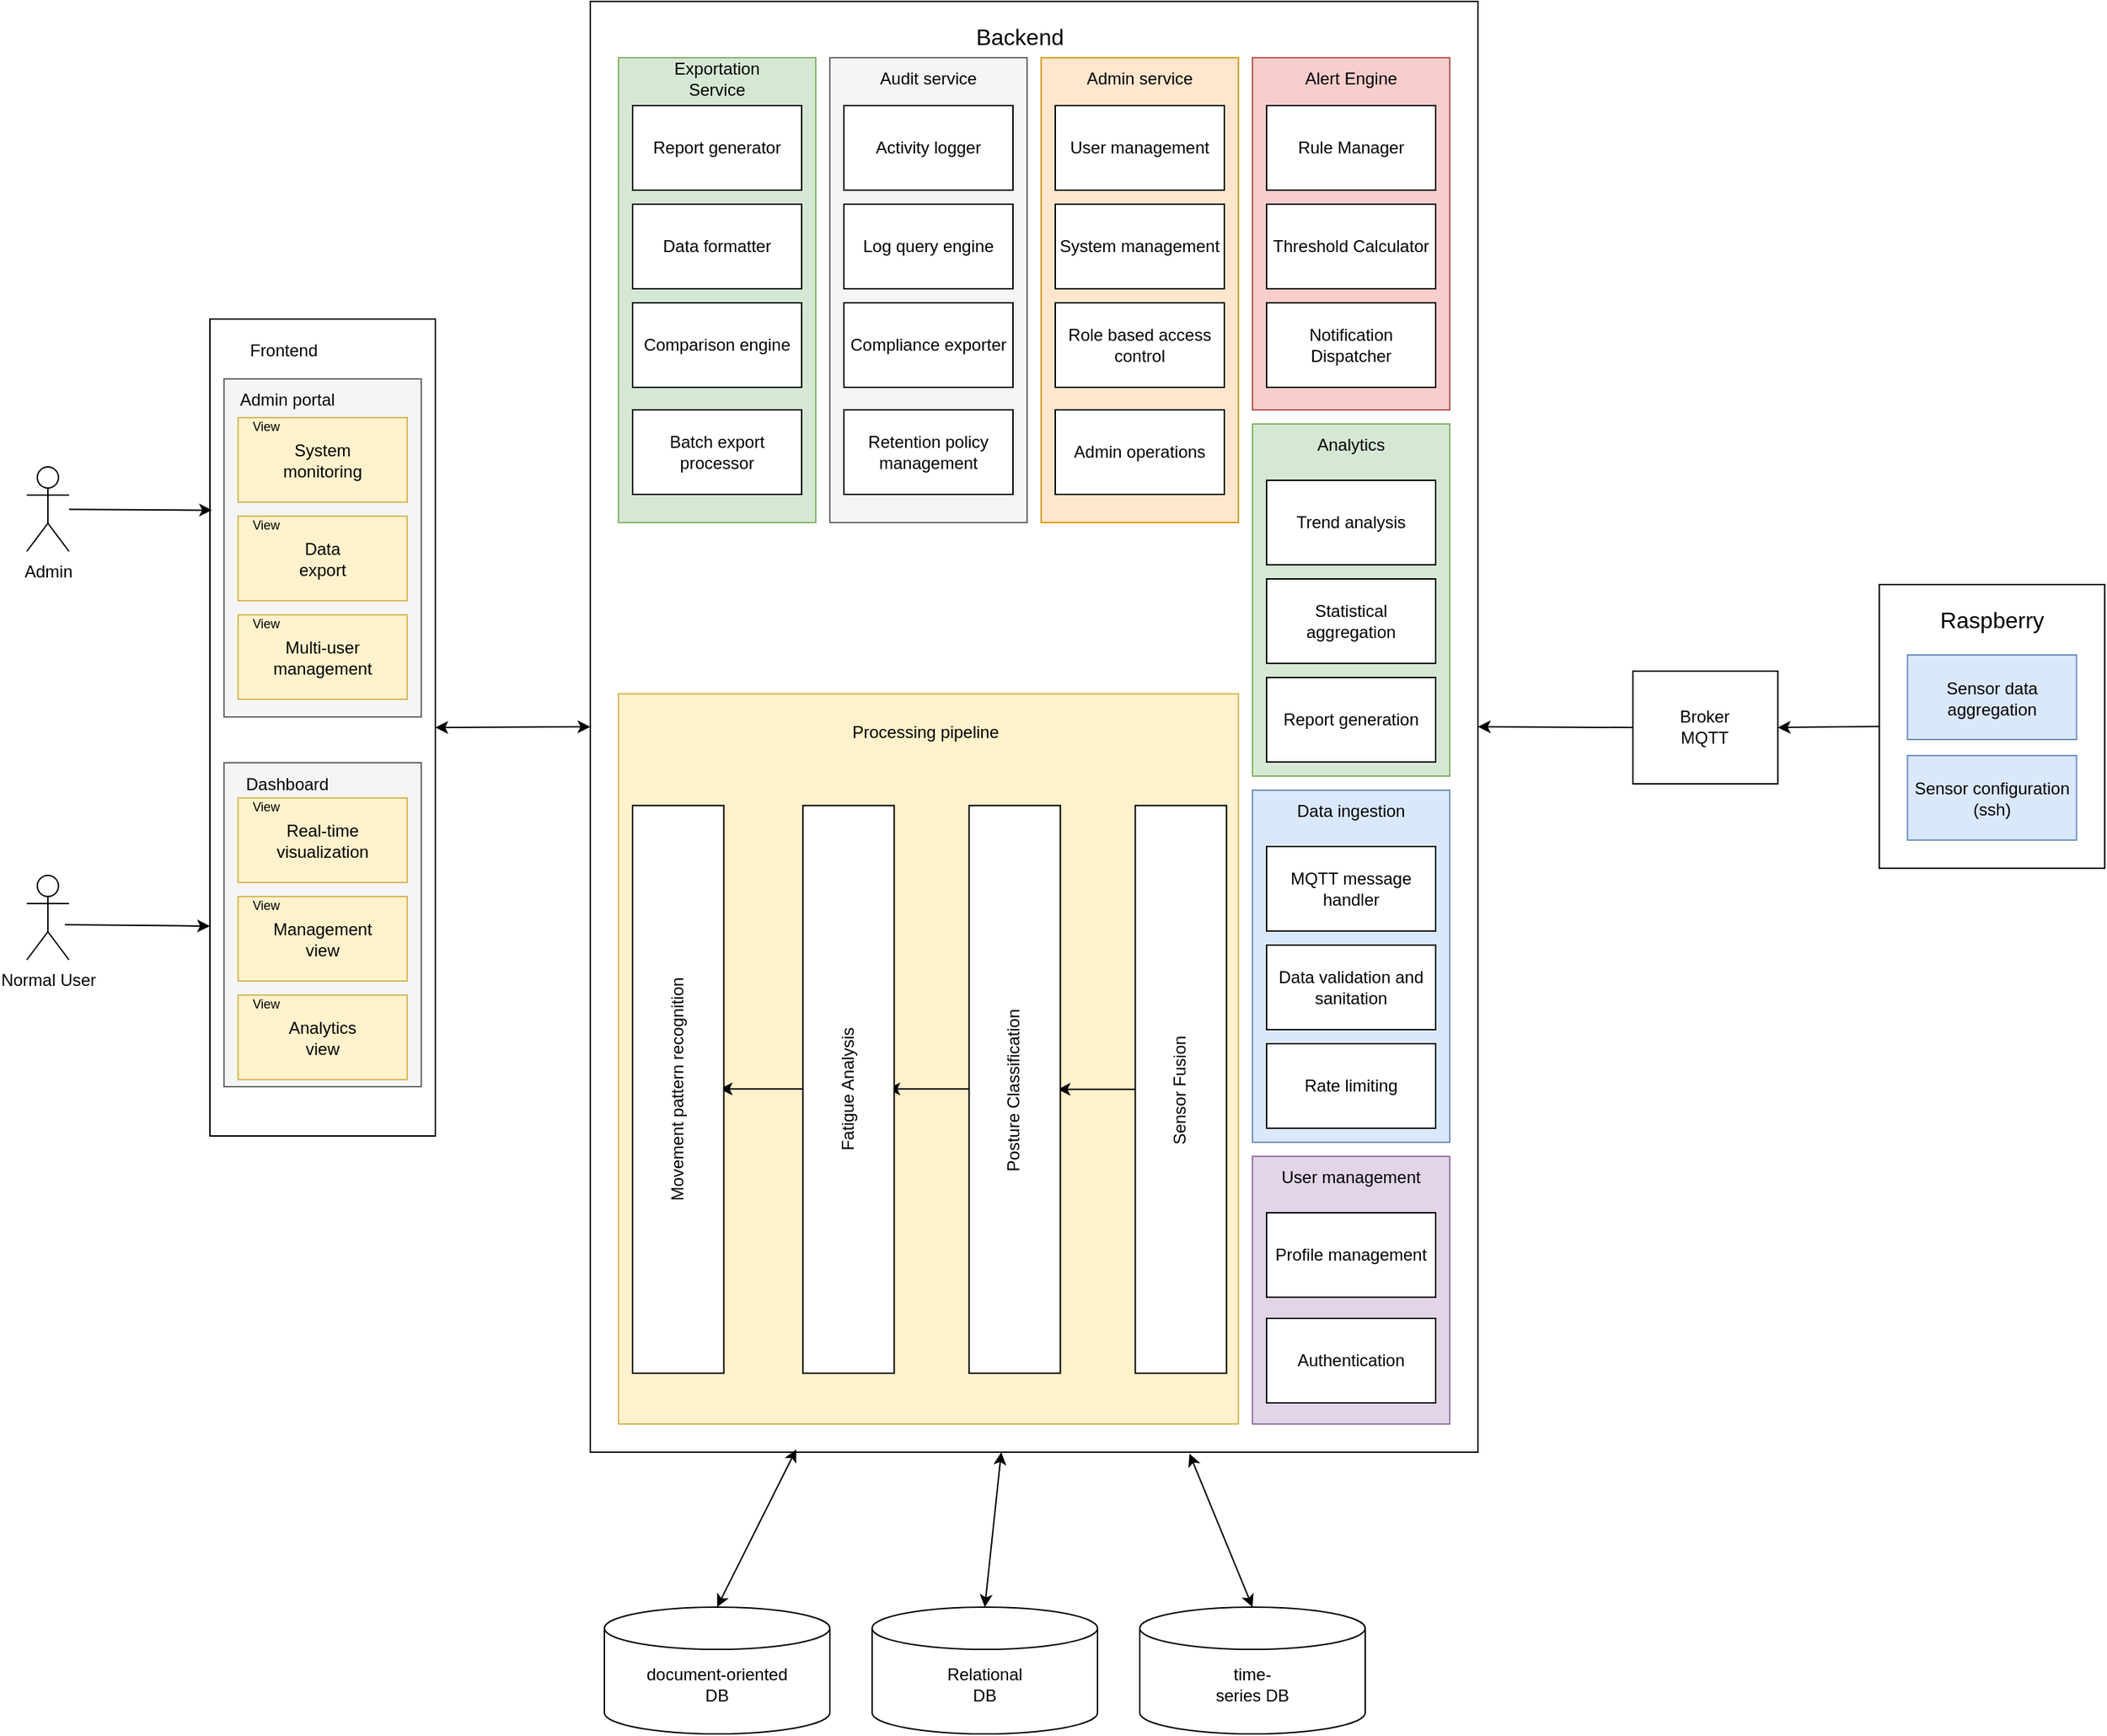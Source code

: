<mxfile version="28.2.7">
  <diagram name="Page-1" id="oa7Ax4bvNen8sbCRx8UZ">
    <mxGraphModel dx="1828" dy="2316" grid="1" gridSize="10" guides="1" tooltips="1" connect="1" arrows="1" fold="1" page="1" pageScale="1" pageWidth="827" pageHeight="1169" math="0" shadow="0">
      <root>
        <mxCell id="0" />
        <mxCell id="1" parent="0" />
        <mxCell id="cosI2YoFCvBsnNAfuXDV-8" value="" style="shape=cylinder3;whiteSpace=wrap;html=1;boundedLbl=1;backgroundOutline=1;size=15;" parent="1" vertex="1">
          <mxGeometry x="1280" y="990" width="160" height="90" as="geometry" />
        </mxCell>
        <mxCell id="cN7Whux2MFCGXLR-pMKE-6" value="Relational DB" style="text;html=1;align=center;verticalAlign=middle;whiteSpace=wrap;rounded=0;" parent="1" vertex="1">
          <mxGeometry x="1330" y="1030" width="60" height="30" as="geometry" />
        </mxCell>
        <mxCell id="be9cKzh3v3ybvfWHn4TE-3" value="" style="rounded=0;whiteSpace=wrap;html=1;" parent="1" vertex="1">
          <mxGeometry x="1080" y="-150" width="630" height="1030" as="geometry" />
        </mxCell>
        <mxCell id="be9cKzh3v3ybvfWHn4TE-4" value="&lt;font size=&quot;3&quot;&gt;Backend&lt;/font&gt;" style="text;html=1;align=center;verticalAlign=middle;whiteSpace=wrap;rounded=0;" parent="1" vertex="1">
          <mxGeometry x="1305" y="-150" width="160" height="50" as="geometry" />
        </mxCell>
        <mxCell id="be9cKzh3v3ybvfWHn4TE-7" value="" style="endArrow=classic;html=1;rounded=0;exitX=0;exitY=0.5;exitDx=0;exitDy=0;entryX=1;entryY=0.5;entryDx=0;entryDy=0;" parent="1" source="be9cKzh3v3ybvfWHn4TE-11" target="be9cKzh3v3ybvfWHn4TE-3" edge="1">
          <mxGeometry width="50" height="50" relative="1" as="geometry">
            <mxPoint x="760" y="210" as="sourcePoint" />
            <mxPoint x="1880" y="390" as="targetPoint" />
          </mxGeometry>
        </mxCell>
        <mxCell id="be9cKzh3v3ybvfWHn4TE-13" value="" style="endArrow=classic;html=1;rounded=0;entryX=1;entryY=0.5;entryDx=0;entryDy=0;exitX=0;exitY=0.5;exitDx=0;exitDy=0;" parent="1" source="be9cKzh3v3ybvfWHn4TE-5" target="be9cKzh3v3ybvfWHn4TE-11" edge="1">
          <mxGeometry width="50" height="50" relative="1" as="geometry">
            <mxPoint x="2194.86" y="380.51" as="sourcePoint" />
            <mxPoint x="2644.86" y="392.24" as="targetPoint" />
          </mxGeometry>
        </mxCell>
        <mxCell id="be9cKzh3v3ybvfWHn4TE-18" value="" style="endArrow=classic;startArrow=classic;html=1;rounded=0;exitX=1;exitY=0.5;exitDx=0;exitDy=0;entryX=0;entryY=0.5;entryDx=0;entryDy=0;" parent="1" source="be9cKzh3v3ybvfWHn4TE-1" target="be9cKzh3v3ybvfWHn4TE-3" edge="1">
          <mxGeometry width="50" height="50" relative="1" as="geometry">
            <mxPoint x="1010" y="504.2" as="sourcePoint" />
            <mxPoint x="410" y="294.2" as="targetPoint" />
          </mxGeometry>
        </mxCell>
        <mxCell id="be9cKzh3v3ybvfWHn4TE-135" value="" style="shape=cylinder3;whiteSpace=wrap;html=1;boundedLbl=1;backgroundOutline=1;size=15;" parent="1" vertex="1">
          <mxGeometry x="1470" y="990" width="160" height="90" as="geometry" />
        </mxCell>
        <mxCell id="be9cKzh3v3ybvfWHn4TE-136" value="time-series DB" style="text;html=1;align=center;verticalAlign=middle;whiteSpace=wrap;rounded=0;" parent="1" vertex="1">
          <mxGeometry x="1520" y="1030" width="60" height="30" as="geometry" />
        </mxCell>
        <mxCell id="be9cKzh3v3ybvfWHn4TE-137" value="" style="endArrow=classic;startArrow=classic;html=1;rounded=0;entryX=0.463;entryY=1;entryDx=0;entryDy=0;exitX=0.5;exitY=0;exitDx=0;exitDy=0;exitPerimeter=0;entryPerimeter=0;" parent="1" source="cosI2YoFCvBsnNAfuXDV-8" target="be9cKzh3v3ybvfWHn4TE-3" edge="1">
          <mxGeometry width="50" height="50" relative="1" as="geometry">
            <mxPoint x="1225" y="1230" as="sourcePoint" />
            <mxPoint x="1360" y="1060" as="targetPoint" />
          </mxGeometry>
        </mxCell>
        <mxCell id="be9cKzh3v3ybvfWHn4TE-138" value="" style="endArrow=classic;startArrow=classic;html=1;rounded=0;exitX=0.5;exitY=0;exitDx=0;exitDy=0;exitPerimeter=0;entryX=0.675;entryY=1.001;entryDx=0;entryDy=0;entryPerimeter=0;" parent="1" source="be9cKzh3v3ybvfWHn4TE-135" edge="1" target="be9cKzh3v3ybvfWHn4TE-3">
          <mxGeometry width="50" height="50" relative="1" as="geometry">
            <mxPoint x="1310" y="1110" as="sourcePoint" />
            <mxPoint x="1630" y="770" as="targetPoint" />
          </mxGeometry>
        </mxCell>
        <mxCell id="cosI2YoFCvBsnNAfuXDV-1" value="" style="shape=cylinder3;whiteSpace=wrap;html=1;boundedLbl=1;backgroundOutline=1;size=15;" parent="1" vertex="1">
          <mxGeometry x="1090" y="990" width="160" height="90" as="geometry" />
        </mxCell>
        <mxCell id="cosI2YoFCvBsnNAfuXDV-2" value="document-oriented DB" style="text;html=1;align=center;verticalAlign=middle;whiteSpace=wrap;rounded=0;" parent="1" vertex="1">
          <mxGeometry x="1110" y="1025" width="120" height="40" as="geometry" />
        </mxCell>
        <mxCell id="cosI2YoFCvBsnNAfuXDV-3" value="" style="endArrow=classic;startArrow=classic;html=1;rounded=0;exitX=0.5;exitY=0;exitDx=0;exitDy=0;exitPerimeter=0;entryX=0.232;entryY=0.998;entryDx=0;entryDy=0;entryPerimeter=0;" parent="1" source="cosI2YoFCvBsnNAfuXDV-1" target="be9cKzh3v3ybvfWHn4TE-3" edge="1">
          <mxGeometry width="50" height="50" relative="1" as="geometry">
            <mxPoint x="1055" y="1110" as="sourcePoint" />
            <mxPoint x="970" y="1060" as="targetPoint" />
          </mxGeometry>
        </mxCell>
        <mxCell id="3BAdW0_EQrWhgWun-ZFC-4" value="" style="group" parent="1" vertex="1" connectable="0">
          <mxGeometry x="1550" y="-110" width="140" height="250" as="geometry" />
        </mxCell>
        <mxCell id="be9cKzh3v3ybvfWHn4TE-105" value="" style="group;fillColor=#f8cecc;strokeColor=#b85450;container=0;" parent="3BAdW0_EQrWhgWun-ZFC-4" vertex="1" connectable="0">
          <mxGeometry width="140" height="250" as="geometry" />
        </mxCell>
        <mxCell id="be9cKzh3v3ybvfWHn4TE-107" value="Alert Engine" style="text;html=1;align=center;verticalAlign=middle;whiteSpace=wrap;rounded=0;container=0;" parent="3BAdW0_EQrWhgWun-ZFC-4" vertex="1">
          <mxGeometry x="20" width="100" height="30" as="geometry" />
        </mxCell>
        <mxCell id="3BAdW0_EQrWhgWun-ZFC-1" value="" style="group" parent="3BAdW0_EQrWhgWun-ZFC-4" vertex="1" connectable="0">
          <mxGeometry x="10" y="34" width="120" height="60" as="geometry" />
        </mxCell>
        <mxCell id="be9cKzh3v3ybvfWHn4TE-108" value="" style="rounded=0;whiteSpace=wrap;html=1;container=0;" parent="3BAdW0_EQrWhgWun-ZFC-1" vertex="1">
          <mxGeometry width="120" height="60" as="geometry" />
        </mxCell>
        <mxCell id="be9cKzh3v3ybvfWHn4TE-109" value="Rule Manager" style="text;html=1;align=center;verticalAlign=middle;whiteSpace=wrap;rounded=0;container=0;" parent="3BAdW0_EQrWhgWun-ZFC-1" vertex="1">
          <mxGeometry width="120" height="60" as="geometry" />
        </mxCell>
        <mxCell id="3BAdW0_EQrWhgWun-ZFC-2" value="" style="group" parent="3BAdW0_EQrWhgWun-ZFC-4" vertex="1" connectable="0">
          <mxGeometry x="10" y="104" width="120" height="60" as="geometry" />
        </mxCell>
        <mxCell id="be9cKzh3v3ybvfWHn4TE-112" value="" style="rounded=0;whiteSpace=wrap;html=1;container=0;" parent="3BAdW0_EQrWhgWun-ZFC-2" vertex="1">
          <mxGeometry width="120" height="60" as="geometry" />
        </mxCell>
        <mxCell id="be9cKzh3v3ybvfWHn4TE-113" value="Threshold Calculator" style="text;html=1;align=center;verticalAlign=middle;whiteSpace=wrap;rounded=0;container=0;" parent="3BAdW0_EQrWhgWun-ZFC-2" vertex="1">
          <mxGeometry width="120" height="60" as="geometry" />
        </mxCell>
        <mxCell id="3BAdW0_EQrWhgWun-ZFC-3" value="" style="group" parent="3BAdW0_EQrWhgWun-ZFC-4" vertex="1" connectable="0">
          <mxGeometry x="10" y="174" width="120" height="60" as="geometry" />
        </mxCell>
        <mxCell id="be9cKzh3v3ybvfWHn4TE-110" value="" style="rounded=0;whiteSpace=wrap;html=1;container=0;" parent="3BAdW0_EQrWhgWun-ZFC-3" vertex="1">
          <mxGeometry width="120" height="60" as="geometry" />
        </mxCell>
        <mxCell id="be9cKzh3v3ybvfWHn4TE-111" value="Notification Dispatcher" style="text;html=1;align=center;verticalAlign=middle;whiteSpace=wrap;rounded=0;container=0;" parent="3BAdW0_EQrWhgWun-ZFC-3" vertex="1">
          <mxGeometry width="120" height="60" as="geometry" />
        </mxCell>
        <mxCell id="3BAdW0_EQrWhgWun-ZFC-5" value="" style="group" parent="1" vertex="1" connectable="0">
          <mxGeometry x="1550" y="150" width="140" height="250" as="geometry" />
        </mxCell>
        <mxCell id="be9cKzh3v3ybvfWHn4TE-114" value="" style="group;fillColor=#d5e8d4;strokeColor=#82b366;container=0;" parent="3BAdW0_EQrWhgWun-ZFC-5" vertex="1" connectable="0">
          <mxGeometry width="140" height="250" as="geometry" />
        </mxCell>
        <mxCell id="be9cKzh3v3ybvfWHn4TE-116" value="Analytics" style="text;html=1;align=center;verticalAlign=middle;whiteSpace=wrap;rounded=0;container=0;" parent="3BAdW0_EQrWhgWun-ZFC-5" vertex="1">
          <mxGeometry x="20" width="100" height="30" as="geometry" />
        </mxCell>
        <mxCell id="be9cKzh3v3ybvfWHn4TE-117" value="" style="rounded=0;whiteSpace=wrap;html=1;container=0;" parent="3BAdW0_EQrWhgWun-ZFC-5" vertex="1">
          <mxGeometry x="10" y="40" width="120" height="60" as="geometry" />
        </mxCell>
        <mxCell id="be9cKzh3v3ybvfWHn4TE-118" value="Trend analysis" style="text;html=1;align=center;verticalAlign=middle;whiteSpace=wrap;rounded=0;container=0;" parent="3BAdW0_EQrWhgWun-ZFC-5" vertex="1">
          <mxGeometry x="10" y="40" width="120" height="60" as="geometry" />
        </mxCell>
        <mxCell id="be9cKzh3v3ybvfWHn4TE-119" value="" style="rounded=0;whiteSpace=wrap;html=1;container=0;" parent="3BAdW0_EQrWhgWun-ZFC-5" vertex="1">
          <mxGeometry x="10" y="180" width="120" height="60" as="geometry" />
        </mxCell>
        <mxCell id="be9cKzh3v3ybvfWHn4TE-120" value="Report generation" style="text;html=1;align=center;verticalAlign=middle;whiteSpace=wrap;rounded=0;container=0;" parent="3BAdW0_EQrWhgWun-ZFC-5" vertex="1">
          <mxGeometry x="10" y="180" width="120" height="60" as="geometry" />
        </mxCell>
        <mxCell id="be9cKzh3v3ybvfWHn4TE-121" value="" style="rounded=0;whiteSpace=wrap;html=1;container=0;" parent="3BAdW0_EQrWhgWun-ZFC-5" vertex="1">
          <mxGeometry x="10" y="110" width="120" height="60" as="geometry" />
        </mxCell>
        <mxCell id="be9cKzh3v3ybvfWHn4TE-122" value="Statistical aggregation" style="text;html=1;align=center;verticalAlign=middle;whiteSpace=wrap;rounded=0;container=0;" parent="3BAdW0_EQrWhgWun-ZFC-5" vertex="1">
          <mxGeometry x="10" y="110" width="120" height="60" as="geometry" />
        </mxCell>
        <mxCell id="3BAdW0_EQrWhgWun-ZFC-6" value="" style="group" parent="1" vertex="1" connectable="0">
          <mxGeometry x="1550" y="670" width="140" height="190" as="geometry" />
        </mxCell>
        <mxCell id="be9cKzh3v3ybvfWHn4TE-125" value="" style="rounded=0;whiteSpace=wrap;html=1;rotation=0;fillColor=#e1d5e7;strokeColor=#9673a6;container=0;" parent="3BAdW0_EQrWhgWun-ZFC-6" vertex="1">
          <mxGeometry width="140" height="190" as="geometry" />
        </mxCell>
        <mxCell id="be9cKzh3v3ybvfWHn4TE-126" value="User management" style="text;html=1;align=center;verticalAlign=middle;whiteSpace=wrap;rounded=0;container=0;" parent="3BAdW0_EQrWhgWun-ZFC-6" vertex="1">
          <mxGeometry width="140" height="30" as="geometry" />
        </mxCell>
        <mxCell id="be9cKzh3v3ybvfWHn4TE-127" value="" style="rounded=0;whiteSpace=wrap;html=1;container=0;" parent="3BAdW0_EQrWhgWun-ZFC-6" vertex="1">
          <mxGeometry x="10" y="40" width="120" height="60" as="geometry" />
        </mxCell>
        <mxCell id="be9cKzh3v3ybvfWHn4TE-128" value="Profile management" style="text;html=1;align=center;verticalAlign=middle;whiteSpace=wrap;rounded=0;container=0;" parent="3BAdW0_EQrWhgWun-ZFC-6" vertex="1">
          <mxGeometry x="10" y="45" width="120" height="50" as="geometry" />
        </mxCell>
        <mxCell id="be9cKzh3v3ybvfWHn4TE-133" value="" style="rounded=0;whiteSpace=wrap;html=1;container=0;" parent="3BAdW0_EQrWhgWun-ZFC-6" vertex="1">
          <mxGeometry x="10" y="115" width="120" height="60" as="geometry" />
        </mxCell>
        <mxCell id="be9cKzh3v3ybvfWHn4TE-134" value="Authentication" style="text;html=1;align=center;verticalAlign=middle;whiteSpace=wrap;rounded=0;container=0;" parent="3BAdW0_EQrWhgWun-ZFC-6" vertex="1">
          <mxGeometry x="10" y="120" width="120" height="50" as="geometry" />
        </mxCell>
        <mxCell id="3BAdW0_EQrWhgWun-ZFC-7" value="" style="group" parent="1" vertex="1" connectable="0">
          <mxGeometry x="1100" y="341.6" width="440" height="518.4" as="geometry" />
        </mxCell>
        <mxCell id="be9cKzh3v3ybvfWHn4TE-82" value="" style="rounded=0;whiteSpace=wrap;html=1;rotation=0;fillColor=#fff2cc;strokeColor=#d6b656;container=0;" parent="3BAdW0_EQrWhgWun-ZFC-7" vertex="1">
          <mxGeometry width="440" height="518.4" as="geometry" />
        </mxCell>
        <mxCell id="be9cKzh3v3ybvfWHn4TE-83" value="Processing pipeline" style="text;html=1;align=center;verticalAlign=middle;whiteSpace=wrap;rounded=0;container=0;" parent="3BAdW0_EQrWhgWun-ZFC-7" vertex="1">
          <mxGeometry x="159.149" width="117.957" height="54" as="geometry" />
        </mxCell>
        <mxCell id="be9cKzh3v3ybvfWHn4TE-139" value="" style="endArrow=classic;html=1;rounded=0;exitX=0.5;exitY=0;exitDx=0;exitDy=0;entryX=0.5;entryY=1;entryDx=0;entryDy=0;" parent="3BAdW0_EQrWhgWun-ZFC-7" source="be9cKzh3v3ybvfWHn4TE-89" target="be9cKzh3v3ybvfWHn4TE-96" edge="1">
          <mxGeometry width="50" height="50" relative="1" as="geometry">
            <mxPoint x="144.545" y="330" as="sourcePoint" />
            <mxPoint x="313.055" y="280" as="targetPoint" />
          </mxGeometry>
        </mxCell>
        <mxCell id="be9cKzh3v3ybvfWHn4TE-140" value="" style="endArrow=classic;html=1;rounded=0;exitX=0.5;exitY=0;exitDx=0;exitDy=0;entryX=0.5;entryY=1;entryDx=0;entryDy=0;" parent="3BAdW0_EQrWhgWun-ZFC-7" edge="1">
          <mxGeometry width="50" height="50" relative="1" as="geometry">
            <mxPoint x="251.736" y="280.51" as="sourcePoint" />
            <mxPoint x="190.885" y="280.51" as="targetPoint" />
          </mxGeometry>
        </mxCell>
        <mxCell id="be9cKzh3v3ybvfWHn4TE-141" value="" style="endArrow=classic;html=1;rounded=0;exitX=0.5;exitY=0;exitDx=0;exitDy=0;entryX=0.5;entryY=1;entryDx=0;entryDy=0;" parent="3BAdW0_EQrWhgWun-ZFC-7" edge="1">
          <mxGeometry width="50" height="50" relative="1" as="geometry">
            <mxPoint x="132.702" y="280.51" as="sourcePoint" />
            <mxPoint x="71.851" y="280.51" as="targetPoint" />
          </mxGeometry>
        </mxCell>
        <mxCell id="be9cKzh3v3ybvfWHn4TE-88" value="" style="rounded=0;whiteSpace=wrap;html=1;rotation=-90;container=0;" parent="3BAdW0_EQrWhgWun-ZFC-7" vertex="1">
          <mxGeometry x="197.672" y="248.4" width="403.021" height="64.8" as="geometry" />
        </mxCell>
        <mxCell id="be9cKzh3v3ybvfWHn4TE-89" value="Sensor Fusion" style="text;html=1;align=center;verticalAlign=middle;whiteSpace=wrap;rounded=0;rotation=-90;container=0;" parent="3BAdW0_EQrWhgWun-ZFC-7" vertex="1">
          <mxGeometry x="279.456" y="250.236" width="239.257" height="61.128" as="geometry" />
        </mxCell>
        <mxCell id="be9cKzh3v3ybvfWHn4TE-95" value="" style="rounded=0;whiteSpace=wrap;html=1;rotation=-90;container=0;" parent="3BAdW0_EQrWhgWun-ZFC-7" vertex="1">
          <mxGeometry x="79.715" y="248.4" width="403.021" height="64.8" as="geometry" />
        </mxCell>
        <mxCell id="be9cKzh3v3ybvfWHn4TE-96" value="Posture Classification" style="text;html=1;align=center;verticalAlign=middle;whiteSpace=wrap;rounded=0;rotation=-90;container=0;" parent="3BAdW0_EQrWhgWun-ZFC-7" vertex="1">
          <mxGeometry x="161.499" y="250.236" width="239.257" height="61.128" as="geometry" />
        </mxCell>
        <mxCell id="be9cKzh3v3ybvfWHn4TE-98" value="" style="rounded=0;whiteSpace=wrap;html=1;rotation=-90;container=0;" parent="3BAdW0_EQrWhgWun-ZFC-7" vertex="1">
          <mxGeometry x="-38.243" y="248.4" width="403.021" height="64.8" as="geometry" />
        </mxCell>
        <mxCell id="be9cKzh3v3ybvfWHn4TE-99" value="Fatigue Analysis" style="text;html=1;align=center;verticalAlign=middle;whiteSpace=wrap;rounded=0;rotation=-90;container=0;" parent="3BAdW0_EQrWhgWun-ZFC-7" vertex="1">
          <mxGeometry x="43.541" y="250.236" width="239.257" height="61.128" as="geometry" />
        </mxCell>
        <mxCell id="be9cKzh3v3ybvfWHn4TE-101" value="" style="rounded=0;whiteSpace=wrap;html=1;rotation=-90;container=0;" parent="3BAdW0_EQrWhgWun-ZFC-7" vertex="1">
          <mxGeometry x="-159.149" y="248.4" width="403.021" height="64.8" as="geometry" />
        </mxCell>
        <mxCell id="be9cKzh3v3ybvfWHn4TE-102" value="Movement pattern recognition" style="text;html=1;align=center;verticalAlign=middle;whiteSpace=wrap;rounded=0;rotation=-90;container=0;" parent="3BAdW0_EQrWhgWun-ZFC-7" vertex="1">
          <mxGeometry x="-77.365" y="250.236" width="239.257" height="61.128" as="geometry" />
        </mxCell>
        <mxCell id="3BAdW0_EQrWhgWun-ZFC-8" value="" style="group" parent="1" vertex="1" connectable="0">
          <mxGeometry x="1550" y="410.0" width="140" height="250" as="geometry" />
        </mxCell>
        <mxCell id="be9cKzh3v3ybvfWHn4TE-67" value="" style="rounded=0;whiteSpace=wrap;html=1;rotation=0;fillColor=#dae8fc;container=0;strokeColor=#6c8ebf;" parent="3BAdW0_EQrWhgWun-ZFC-8" vertex="1">
          <mxGeometry width="140" height="250" as="geometry" />
        </mxCell>
        <mxCell id="be9cKzh3v3ybvfWHn4TE-70" value="Data ingestion" style="text;html=1;align=center;verticalAlign=middle;whiteSpace=wrap;rounded=0;container=0;" parent="3BAdW0_EQrWhgWun-ZFC-8" vertex="1">
          <mxGeometry x="20" width="100" height="30" as="geometry" />
        </mxCell>
        <mxCell id="be9cKzh3v3ybvfWHn4TE-75" value="" style="rounded=0;whiteSpace=wrap;html=1;container=0;" parent="3BAdW0_EQrWhgWun-ZFC-8" vertex="1">
          <mxGeometry x="10" y="40" width="120" height="60" as="geometry" />
        </mxCell>
        <mxCell id="be9cKzh3v3ybvfWHn4TE-76" value="MQTT message handler" style="text;html=1;align=center;verticalAlign=middle;whiteSpace=wrap;rounded=0;container=0;" parent="3BAdW0_EQrWhgWun-ZFC-8" vertex="1">
          <mxGeometry x="10" y="40" width="120" height="60" as="geometry" />
        </mxCell>
        <mxCell id="be9cKzh3v3ybvfWHn4TE-79" value="" style="rounded=0;whiteSpace=wrap;html=1;container=0;" parent="3BAdW0_EQrWhgWun-ZFC-8" vertex="1">
          <mxGeometry x="10" y="180" width="120" height="60" as="geometry" />
        </mxCell>
        <mxCell id="be9cKzh3v3ybvfWHn4TE-78" value="Rate limiting" style="text;html=1;align=center;verticalAlign=middle;whiteSpace=wrap;rounded=0;container=0;" parent="3BAdW0_EQrWhgWun-ZFC-8" vertex="1">
          <mxGeometry x="10" y="180" width="120" height="60" as="geometry" />
        </mxCell>
        <mxCell id="be9cKzh3v3ybvfWHn4TE-80" value="" style="rounded=0;whiteSpace=wrap;html=1;container=0;" parent="3BAdW0_EQrWhgWun-ZFC-8" vertex="1">
          <mxGeometry x="10" y="110" width="120" height="60" as="geometry" />
        </mxCell>
        <mxCell id="be9cKzh3v3ybvfWHn4TE-77" value="Data validation and sanitation&lt;span style=&quot;caret-color: rgba(0, 0, 0, 0); color: rgba(0, 0, 0, 0); font-family: monospace; font-size: 0px; text-align: start; white-space: nowrap;&quot;&gt;%3CmxGraphModel%3E%3Croot%3E%3CmxCell%20id%3D%220%22%2F%3E%3CmxCell%20id%3D%221%22%20parent%3D%220%22%2F%3E%3CmxCell%20id%3D%222%22%20value%3D%22MQTT%20message%20handler%22%20style%3D%22text%3Bhtml%3D1%3Balign%3Dcenter%3BverticalAlign%3Dmiddle%3BwhiteSpace%3Dwrap%3Brounded%3D0%3B%22%20vertex%3D%221%22%20parent%3D%221%22%3E%3CmxGeometry%20x%3D%221980%22%20y%3D%2250%22%20width%3D%22120%22%20height%3D%2260%22%20as%3D%22geometry%22%2F%3E%3C%2FmxCell%3E%3C%2Froot%3E%3C%2FmxGraphModel%3E&lt;/span&gt;" style="text;html=1;align=center;verticalAlign=middle;whiteSpace=wrap;rounded=0;container=0;" parent="3BAdW0_EQrWhgWun-ZFC-8" vertex="1">
          <mxGeometry x="10" y="110" width="120" height="60" as="geometry" />
        </mxCell>
        <mxCell id="be9cKzh3v3ybvfWHn4TE-11" value="" style="rounded=0;whiteSpace=wrap;html=1;container=0;" parent="1" vertex="1">
          <mxGeometry x="1820.003" y="325.51" width="102.857" height="80" as="geometry" />
        </mxCell>
        <mxCell id="be9cKzh3v3ybvfWHn4TE-12" value="Broker&lt;div&gt;MQTT&lt;/div&gt;" style="text;html=1;align=center;verticalAlign=middle;whiteSpace=wrap;rounded=0;container=0;" parent="1" vertex="1">
          <mxGeometry x="1831.43" y="349.71" width="80.0" height="30" as="geometry" />
        </mxCell>
        <mxCell id="0fM0SjY5CBdV30YSw3rP-15" value="" style="group" vertex="1" connectable="0" parent="1">
          <mxGeometry x="1400" y="-110" width="140" height="330" as="geometry" />
        </mxCell>
        <mxCell id="0fM0SjY5CBdV30YSw3rP-2" value="" style="group;fillColor=#ffe6cc;strokeColor=#d79b00;container=0;" vertex="1" connectable="0" parent="0fM0SjY5CBdV30YSw3rP-15">
          <mxGeometry width="140" height="330" as="geometry" />
        </mxCell>
        <mxCell id="0fM0SjY5CBdV30YSw3rP-3" value="Admin service" style="text;html=1;align=center;verticalAlign=middle;whiteSpace=wrap;rounded=0;container=0;" vertex="1" parent="0fM0SjY5CBdV30YSw3rP-15">
          <mxGeometry x="20" width="100" height="30" as="geometry" />
        </mxCell>
        <mxCell id="0fM0SjY5CBdV30YSw3rP-5" value="" style="rounded=0;whiteSpace=wrap;html=1;container=0;" vertex="1" parent="0fM0SjY5CBdV30YSw3rP-15">
          <mxGeometry x="10" y="34" width="120" height="60" as="geometry" />
        </mxCell>
        <mxCell id="0fM0SjY5CBdV30YSw3rP-6" value="User management" style="text;html=1;align=center;verticalAlign=middle;whiteSpace=wrap;rounded=0;container=0;" vertex="1" parent="0fM0SjY5CBdV30YSw3rP-15">
          <mxGeometry x="10" y="34" width="120" height="60" as="geometry" />
        </mxCell>
        <mxCell id="0fM0SjY5CBdV30YSw3rP-8" value="" style="rounded=0;whiteSpace=wrap;html=1;container=0;" vertex="1" parent="0fM0SjY5CBdV30YSw3rP-15">
          <mxGeometry x="10" y="104" width="120" height="60" as="geometry" />
        </mxCell>
        <mxCell id="0fM0SjY5CBdV30YSw3rP-9" value="System management" style="text;html=1;align=center;verticalAlign=middle;whiteSpace=wrap;rounded=0;container=0;" vertex="1" parent="0fM0SjY5CBdV30YSw3rP-15">
          <mxGeometry x="10" y="104" width="120" height="60" as="geometry" />
        </mxCell>
        <mxCell id="0fM0SjY5CBdV30YSw3rP-11" value="" style="rounded=0;whiteSpace=wrap;html=1;container=0;" vertex="1" parent="0fM0SjY5CBdV30YSw3rP-15">
          <mxGeometry x="10" y="174" width="120" height="60" as="geometry" />
        </mxCell>
        <mxCell id="0fM0SjY5CBdV30YSw3rP-12" value="Role based access control" style="text;html=1;align=center;verticalAlign=middle;whiteSpace=wrap;rounded=0;container=0;" vertex="1" parent="0fM0SjY5CBdV30YSw3rP-15">
          <mxGeometry x="10" y="174" width="120" height="60" as="geometry" />
        </mxCell>
        <mxCell id="0fM0SjY5CBdV30YSw3rP-14" value="" style="rounded=0;whiteSpace=wrap;html=1;" vertex="1" parent="0fM0SjY5CBdV30YSw3rP-15">
          <mxGeometry x="10" y="250" width="120" height="60" as="geometry" />
        </mxCell>
        <mxCell id="0fM0SjY5CBdV30YSw3rP-13" value="Admin operations" style="text;html=1;align=center;verticalAlign=middle;whiteSpace=wrap;rounded=0;container=0;" vertex="1" parent="0fM0SjY5CBdV30YSw3rP-15">
          <mxGeometry x="10" y="250" width="120" height="60" as="geometry" />
        </mxCell>
        <mxCell id="0fM0SjY5CBdV30YSw3rP-16" value="" style="group" vertex="1" connectable="0" parent="1">
          <mxGeometry x="1250" y="-110" width="140" height="330" as="geometry" />
        </mxCell>
        <mxCell id="0fM0SjY5CBdV30YSw3rP-17" value="" style="group;fillColor=#f5f5f5;strokeColor=#666666;container=0;fontColor=#333333;" vertex="1" connectable="0" parent="0fM0SjY5CBdV30YSw3rP-16">
          <mxGeometry width="140" height="330" as="geometry" />
        </mxCell>
        <mxCell id="0fM0SjY5CBdV30YSw3rP-18" value="Audit service" style="text;html=1;align=center;verticalAlign=middle;whiteSpace=wrap;rounded=0;container=0;" vertex="1" parent="0fM0SjY5CBdV30YSw3rP-16">
          <mxGeometry x="20" width="100" height="30" as="geometry" />
        </mxCell>
        <mxCell id="0fM0SjY5CBdV30YSw3rP-19" value="" style="rounded=0;whiteSpace=wrap;html=1;container=0;" vertex="1" parent="0fM0SjY5CBdV30YSw3rP-16">
          <mxGeometry x="10" y="34" width="120" height="60" as="geometry" />
        </mxCell>
        <mxCell id="0fM0SjY5CBdV30YSw3rP-20" value="Activity logger" style="text;html=1;align=center;verticalAlign=middle;whiteSpace=wrap;rounded=0;container=0;" vertex="1" parent="0fM0SjY5CBdV30YSw3rP-16">
          <mxGeometry x="10" y="34" width="120" height="60" as="geometry" />
        </mxCell>
        <mxCell id="0fM0SjY5CBdV30YSw3rP-21" value="" style="rounded=0;whiteSpace=wrap;html=1;container=0;" vertex="1" parent="0fM0SjY5CBdV30YSw3rP-16">
          <mxGeometry x="10" y="104" width="120" height="60" as="geometry" />
        </mxCell>
        <mxCell id="0fM0SjY5CBdV30YSw3rP-22" value="Log query engine" style="text;html=1;align=center;verticalAlign=middle;whiteSpace=wrap;rounded=0;container=0;" vertex="1" parent="0fM0SjY5CBdV30YSw3rP-16">
          <mxGeometry x="10" y="104" width="120" height="60" as="geometry" />
        </mxCell>
        <mxCell id="0fM0SjY5CBdV30YSw3rP-23" value="" style="rounded=0;whiteSpace=wrap;html=1;container=0;" vertex="1" parent="0fM0SjY5CBdV30YSw3rP-16">
          <mxGeometry x="10" y="174" width="120" height="60" as="geometry" />
        </mxCell>
        <mxCell id="0fM0SjY5CBdV30YSw3rP-24" value="Compliance exporter" style="text;html=1;align=center;verticalAlign=middle;whiteSpace=wrap;rounded=0;container=0;" vertex="1" parent="0fM0SjY5CBdV30YSw3rP-16">
          <mxGeometry x="10" y="174" width="120" height="60" as="geometry" />
        </mxCell>
        <mxCell id="0fM0SjY5CBdV30YSw3rP-25" value="" style="rounded=0;whiteSpace=wrap;html=1;" vertex="1" parent="0fM0SjY5CBdV30YSw3rP-16">
          <mxGeometry x="10" y="250" width="120" height="60" as="geometry" />
        </mxCell>
        <mxCell id="0fM0SjY5CBdV30YSw3rP-26" value="Retention policy management" style="text;html=1;align=center;verticalAlign=middle;whiteSpace=wrap;rounded=0;container=0;" vertex="1" parent="0fM0SjY5CBdV30YSw3rP-16">
          <mxGeometry x="10" y="250" width="120" height="60" as="geometry" />
        </mxCell>
        <mxCell id="0fM0SjY5CBdV30YSw3rP-27" value="" style="group;fillColor=#d5e8d4;strokeColor=#82b366;" vertex="1" connectable="0" parent="1">
          <mxGeometry x="1100" y="-110" width="140" height="330" as="geometry" />
        </mxCell>
        <mxCell id="0fM0SjY5CBdV30YSw3rP-28" value="" style="group;fillColor=#d5e8d4;strokeColor=#82b366;container=0;" vertex="1" connectable="0" parent="0fM0SjY5CBdV30YSw3rP-27">
          <mxGeometry width="140" height="330" as="geometry" />
        </mxCell>
        <mxCell id="0fM0SjY5CBdV30YSw3rP-29" value="Exportation Service" style="text;html=1;align=center;verticalAlign=middle;whiteSpace=wrap;rounded=0;container=0;" vertex="1" parent="0fM0SjY5CBdV30YSw3rP-27">
          <mxGeometry x="20" width="100" height="30" as="geometry" />
        </mxCell>
        <mxCell id="0fM0SjY5CBdV30YSw3rP-30" value="" style="rounded=0;whiteSpace=wrap;html=1;container=0;" vertex="1" parent="0fM0SjY5CBdV30YSw3rP-27">
          <mxGeometry x="10" y="34" width="120" height="60" as="geometry" />
        </mxCell>
        <mxCell id="0fM0SjY5CBdV30YSw3rP-31" value="Report generator" style="text;html=1;align=center;verticalAlign=middle;whiteSpace=wrap;rounded=0;container=0;" vertex="1" parent="0fM0SjY5CBdV30YSw3rP-27">
          <mxGeometry x="10" y="34" width="120" height="60" as="geometry" />
        </mxCell>
        <mxCell id="0fM0SjY5CBdV30YSw3rP-32" value="" style="rounded=0;whiteSpace=wrap;html=1;container=0;" vertex="1" parent="0fM0SjY5CBdV30YSw3rP-27">
          <mxGeometry x="10" y="104" width="120" height="60" as="geometry" />
        </mxCell>
        <mxCell id="0fM0SjY5CBdV30YSw3rP-33" value="Data formatter" style="text;html=1;align=center;verticalAlign=middle;whiteSpace=wrap;rounded=0;container=0;" vertex="1" parent="0fM0SjY5CBdV30YSw3rP-27">
          <mxGeometry x="10" y="104" width="120" height="60" as="geometry" />
        </mxCell>
        <mxCell id="0fM0SjY5CBdV30YSw3rP-34" value="" style="rounded=0;whiteSpace=wrap;html=1;container=0;" vertex="1" parent="0fM0SjY5CBdV30YSw3rP-27">
          <mxGeometry x="10" y="174" width="120" height="60" as="geometry" />
        </mxCell>
        <mxCell id="0fM0SjY5CBdV30YSw3rP-35" value="Comparison engine" style="text;html=1;align=center;verticalAlign=middle;whiteSpace=wrap;rounded=0;container=0;" vertex="1" parent="0fM0SjY5CBdV30YSw3rP-27">
          <mxGeometry x="10" y="174" width="120" height="60" as="geometry" />
        </mxCell>
        <mxCell id="0fM0SjY5CBdV30YSw3rP-36" value="" style="rounded=0;whiteSpace=wrap;html=1;" vertex="1" parent="0fM0SjY5CBdV30YSw3rP-27">
          <mxGeometry x="10" y="250" width="120" height="60" as="geometry" />
        </mxCell>
        <mxCell id="0fM0SjY5CBdV30YSw3rP-37" value="Batch export processor" style="text;html=1;align=center;verticalAlign=middle;whiteSpace=wrap;rounded=0;container=0;" vertex="1" parent="0fM0SjY5CBdV30YSw3rP-27">
          <mxGeometry x="10" y="250" width="120" height="60" as="geometry" />
        </mxCell>
        <mxCell id="be9cKzh3v3ybvfWHn4TE-1" value="" style="rounded=0;whiteSpace=wrap;html=1;" parent="1" vertex="1">
          <mxGeometry x="810" y="75.51" width="160" height="580" as="geometry" />
        </mxCell>
        <mxCell id="be9cKzh3v3ybvfWHn4TE-2" value="Frontend" style="text;html=1;align=center;verticalAlign=middle;whiteSpace=wrap;rounded=0;" parent="1" vertex="1">
          <mxGeometry x="810" y="75.51" width="105" height="45" as="geometry" />
        </mxCell>
        <mxCell id="be9cKzh3v3ybvfWHn4TE-24" value="Admin" style="shape=umlActor;verticalLabelPosition=bottom;verticalAlign=top;html=1;outlineConnect=0;" parent="1" vertex="1">
          <mxGeometry x="680" y="180.51" width="30" height="60" as="geometry" />
        </mxCell>
        <mxCell id="be9cKzh3v3ybvfWHn4TE-27" value="Normal User" style="shape=umlActor;verticalLabelPosition=bottom;verticalAlign=top;html=1;outlineConnect=0;" parent="1" vertex="1">
          <mxGeometry x="680" y="470.51" width="30" height="60" as="geometry" />
        </mxCell>
        <mxCell id="be9cKzh3v3ybvfWHn4TE-162" value="" style="rounded=0;whiteSpace=wrap;html=1;fillColor=#f5f5f5;strokeColor=#666666;fontColor=#333333;" parent="1" vertex="1">
          <mxGeometry x="820" y="390.51" width="140" height="230" as="geometry" />
        </mxCell>
        <mxCell id="be9cKzh3v3ybvfWHn4TE-161" value="" style="group" parent="1" vertex="1" connectable="0">
          <mxGeometry x="830" y="415.51" width="120" height="60" as="geometry" />
        </mxCell>
        <mxCell id="be9cKzh3v3ybvfWHn4TE-31" value="" style="rounded=0;whiteSpace=wrap;html=1;fillColor=#fff2cc;strokeColor=#d6b656;" parent="be9cKzh3v3ybvfWHn4TE-161" vertex="1">
          <mxGeometry width="120" height="60" as="geometry" />
        </mxCell>
        <mxCell id="be9cKzh3v3ybvfWHn4TE-32" value="Real-time visualization" style="text;html=1;align=center;verticalAlign=middle;whiteSpace=wrap;rounded=0;" parent="be9cKzh3v3ybvfWHn4TE-161" vertex="1">
          <mxGeometry x="30" y="15" width="60" height="30" as="geometry" />
        </mxCell>
        <mxCell id="be9cKzh3v3ybvfWHn4TE-33" value="&lt;font style=&quot;font-size: 9px;&quot;&gt;View&lt;/font&gt;" style="text;html=1;align=center;verticalAlign=middle;whiteSpace=wrap;rounded=0;fillColor=none;strokeColor=none;" parent="be9cKzh3v3ybvfWHn4TE-161" vertex="1">
          <mxGeometry width="40" height="10" as="geometry" />
        </mxCell>
        <mxCell id="be9cKzh3v3ybvfWHn4TE-163" value="Dashboard" style="text;html=1;align=center;verticalAlign=middle;whiteSpace=wrap;rounded=0;" parent="1" vertex="1">
          <mxGeometry x="820" y="390.51" width="90" height="30" as="geometry" />
        </mxCell>
        <mxCell id="be9cKzh3v3ybvfWHn4TE-165" value="" style="rounded=0;whiteSpace=wrap;html=1;fillColor=#fff2cc;strokeColor=#d6b656;" parent="1" vertex="1">
          <mxGeometry x="830" y="555.51" width="120" height="60" as="geometry" />
        </mxCell>
        <mxCell id="be9cKzh3v3ybvfWHn4TE-166" value="Analytics view" style="text;html=1;align=center;verticalAlign=middle;whiteSpace=wrap;rounded=0;" parent="1" vertex="1">
          <mxGeometry x="860" y="570.51" width="60" height="30" as="geometry" />
        </mxCell>
        <mxCell id="be9cKzh3v3ybvfWHn4TE-167" value="&lt;font style=&quot;font-size: 9px;&quot;&gt;View&lt;/font&gt;" style="text;html=1;align=center;verticalAlign=middle;whiteSpace=wrap;rounded=0;fillColor=none;strokeColor=none;" parent="1" vertex="1">
          <mxGeometry x="830" y="555.51" width="40" height="10" as="geometry" />
        </mxCell>
        <mxCell id="be9cKzh3v3ybvfWHn4TE-168" value="" style="rounded=0;whiteSpace=wrap;html=1;fillColor=#fff2cc;strokeColor=#d6b656;" parent="1" vertex="1">
          <mxGeometry x="830" y="485.51" width="120" height="60" as="geometry" />
        </mxCell>
        <mxCell id="be9cKzh3v3ybvfWHn4TE-169" value="Management view" style="text;html=1;align=center;verticalAlign=middle;whiteSpace=wrap;rounded=0;" parent="1" vertex="1">
          <mxGeometry x="860" y="500.51" width="60" height="30" as="geometry" />
        </mxCell>
        <mxCell id="be9cKzh3v3ybvfWHn4TE-170" value="&lt;font style=&quot;font-size: 9px;&quot;&gt;View&lt;/font&gt;" style="text;html=1;align=center;verticalAlign=middle;whiteSpace=wrap;rounded=0;fillColor=none;strokeColor=none;" parent="1" vertex="1">
          <mxGeometry x="830" y="485.51" width="40" height="10" as="geometry" />
        </mxCell>
        <mxCell id="be9cKzh3v3ybvfWHn4TE-176" value="" style="rounded=0;whiteSpace=wrap;html=1;fillColor=#f5f5f5;strokeColor=#666666;fontColor=#333333;" parent="1" vertex="1">
          <mxGeometry x="820" y="118.01" width="140" height="240" as="geometry" />
        </mxCell>
        <mxCell id="be9cKzh3v3ybvfWHn4TE-177" value="" style="group" parent="1" vertex="1" connectable="0">
          <mxGeometry x="830" y="145.51" width="120" height="60" as="geometry" />
        </mxCell>
        <mxCell id="be9cKzh3v3ybvfWHn4TE-178" value="" style="rounded=0;whiteSpace=wrap;html=1;fillColor=#fff2cc;strokeColor=#d6b656;" parent="be9cKzh3v3ybvfWHn4TE-177" vertex="1">
          <mxGeometry width="120" height="60" as="geometry" />
        </mxCell>
        <mxCell id="be9cKzh3v3ybvfWHn4TE-179" value="System monitoring" style="text;html=1;align=center;verticalAlign=middle;whiteSpace=wrap;rounded=0;" parent="be9cKzh3v3ybvfWHn4TE-177" vertex="1">
          <mxGeometry x="30" y="15" width="60" height="30" as="geometry" />
        </mxCell>
        <mxCell id="be9cKzh3v3ybvfWHn4TE-180" value="&lt;font style=&quot;font-size: 9px;&quot;&gt;View&lt;/font&gt;" style="text;html=1;align=center;verticalAlign=middle;whiteSpace=wrap;rounded=0;fillColor=none;strokeColor=none;" parent="be9cKzh3v3ybvfWHn4TE-177" vertex="1">
          <mxGeometry width="40" height="10" as="geometry" />
        </mxCell>
        <mxCell id="be9cKzh3v3ybvfWHn4TE-181" value="Admin portal" style="text;html=1;align=center;verticalAlign=middle;whiteSpace=wrap;rounded=0;" parent="1" vertex="1">
          <mxGeometry x="820" y="118.01" width="90" height="30" as="geometry" />
        </mxCell>
        <mxCell id="be9cKzh3v3ybvfWHn4TE-182" value="" style="rounded=0;whiteSpace=wrap;html=1;fillColor=#fff2cc;strokeColor=#d6b656;" parent="1" vertex="1">
          <mxGeometry x="830" y="215.51" width="120" height="60" as="geometry" />
        </mxCell>
        <mxCell id="be9cKzh3v3ybvfWHn4TE-183" value="Data export" style="text;html=1;align=center;verticalAlign=middle;whiteSpace=wrap;rounded=0;" parent="1" vertex="1">
          <mxGeometry x="860" y="230.51" width="60" height="30" as="geometry" />
        </mxCell>
        <mxCell id="be9cKzh3v3ybvfWHn4TE-184" value="&lt;font style=&quot;font-size: 9px;&quot;&gt;View&lt;/font&gt;" style="text;html=1;align=center;verticalAlign=middle;whiteSpace=wrap;rounded=0;fillColor=none;strokeColor=none;" parent="1" vertex="1">
          <mxGeometry x="830" y="215.51" width="40" height="10" as="geometry" />
        </mxCell>
        <mxCell id="be9cKzh3v3ybvfWHn4TE-185" value="" style="rounded=0;whiteSpace=wrap;html=1;fillColor=#fff2cc;strokeColor=#d6b656;" parent="1" vertex="1">
          <mxGeometry x="830" y="285.51" width="120" height="60" as="geometry" />
        </mxCell>
        <mxCell id="be9cKzh3v3ybvfWHn4TE-186" value="Multi-user management" style="text;html=1;align=center;verticalAlign=middle;whiteSpace=wrap;rounded=0;" parent="1" vertex="1">
          <mxGeometry x="860" y="300.51" width="60" height="30" as="geometry" />
        </mxCell>
        <mxCell id="be9cKzh3v3ybvfWHn4TE-187" value="&lt;font style=&quot;font-size: 9px;&quot;&gt;View&lt;/font&gt;" style="text;html=1;align=center;verticalAlign=middle;whiteSpace=wrap;rounded=0;fillColor=none;strokeColor=none;" parent="1" vertex="1">
          <mxGeometry x="830" y="285.51" width="40" height="10" as="geometry" />
        </mxCell>
        <mxCell id="be9cKzh3v3ybvfWHn4TE-189" value="" style="endArrow=classic;html=1;rounded=0;entryX=0.009;entryY=0.234;entryDx=0;entryDy=0;entryPerimeter=0;" parent="1" source="be9cKzh3v3ybvfWHn4TE-24" target="be9cKzh3v3ybvfWHn4TE-1" edge="1">
          <mxGeometry width="50" height="50" relative="1" as="geometry">
            <mxPoint x="740" y="370.51" as="sourcePoint" />
            <mxPoint x="790" y="320.51" as="targetPoint" />
          </mxGeometry>
        </mxCell>
        <mxCell id="be9cKzh3v3ybvfWHn4TE-190" value="" style="endArrow=classic;html=1;rounded=0;entryX=0.009;entryY=0.234;entryDx=0;entryDy=0;entryPerimeter=0;" parent="1" edge="1">
          <mxGeometry width="50" height="50" relative="1" as="geometry">
            <mxPoint x="707" y="505.51" as="sourcePoint" />
            <mxPoint x="810" y="506.51" as="targetPoint" />
          </mxGeometry>
        </mxCell>
        <mxCell id="0fM0SjY5CBdV30YSw3rP-38" value="" style="group" vertex="1" connectable="0" parent="1">
          <mxGeometry x="1994.86" y="264.0" width="160" height="201.43" as="geometry" />
        </mxCell>
        <mxCell id="be9cKzh3v3ybvfWHn4TE-5" value="" style="rounded=0;whiteSpace=wrap;html=1;" parent="0fM0SjY5CBdV30YSw3rP-38" vertex="1">
          <mxGeometry width="160" height="201.43" as="geometry" />
        </mxCell>
        <mxCell id="be9cKzh3v3ybvfWHn4TE-6" value="&lt;font size=&quot;3&quot;&gt;Raspberry&lt;/font&gt;" style="text;html=1;align=center;verticalAlign=middle;whiteSpace=wrap;rounded=0;" parent="0fM0SjY5CBdV30YSw3rP-38" vertex="1">
          <mxGeometry width="160" height="50" as="geometry" />
        </mxCell>
        <mxCell id="cosI2YoFCvBsnNAfuXDV-4" value="" style="rounded=0;whiteSpace=wrap;html=1;fillColor=#dae8fc;strokeColor=#6c8ebf;" parent="0fM0SjY5CBdV30YSw3rP-38" vertex="1">
          <mxGeometry x="20" y="50" width="120" height="60" as="geometry" />
        </mxCell>
        <mxCell id="cosI2YoFCvBsnNAfuXDV-5" value="Sensor data aggregation" style="text;html=1;align=center;verticalAlign=middle;whiteSpace=wrap;rounded=0;" parent="0fM0SjY5CBdV30YSw3rP-38" vertex="1">
          <mxGeometry x="20" y="50" width="120" height="61.6" as="geometry" />
        </mxCell>
        <mxCell id="cosI2YoFCvBsnNAfuXDV-6" value="" style="rounded=0;whiteSpace=wrap;html=1;fillColor=#dae8fc;strokeColor=#6c8ebf;" parent="0fM0SjY5CBdV30YSw3rP-38" vertex="1">
          <mxGeometry x="20" y="121.43" width="120" height="60" as="geometry" />
        </mxCell>
        <mxCell id="cosI2YoFCvBsnNAfuXDV-7" value="Sensor configuration&lt;div&gt;(ssh)&lt;/div&gt;" style="text;html=1;align=center;verticalAlign=middle;whiteSpace=wrap;rounded=0;" parent="0fM0SjY5CBdV30YSw3rP-38" vertex="1">
          <mxGeometry x="20" y="121.43" width="120" height="61.6" as="geometry" />
        </mxCell>
      </root>
    </mxGraphModel>
  </diagram>
</mxfile>
